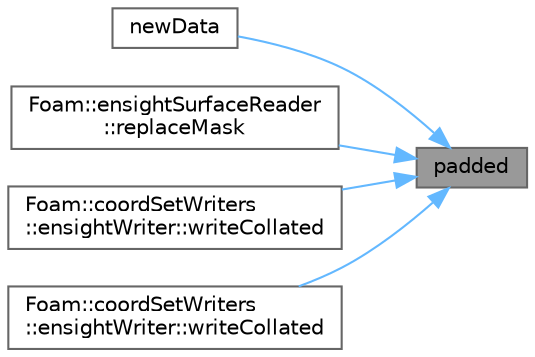 digraph "padded"
{
 // LATEX_PDF_SIZE
  bgcolor="transparent";
  edge [fontname=Helvetica,fontsize=10,labelfontname=Helvetica,labelfontsize=10];
  node [fontname=Helvetica,fontsize=10,shape=box,height=0.2,width=0.4];
  rankdir="RL";
  Node1 [id="Node000001",label="padded",height=0.2,width=0.4,color="gray40", fillcolor="grey60", style="filled", fontcolor="black",tooltip=" "];
  Node1 -> Node2 [id="edge1_Node000001_Node000002",dir="back",color="steelblue1",style="solid",tooltip=" "];
  Node2 [id="Node000002",label="newData",height=0.2,width=0.4,color="grey40", fillcolor="white", style="filled",URL="$classFoam_1_1ensightCase.html#ab7998b966c73960fc216a347e18a1e0b",tooltip=" "];
  Node1 -> Node3 [id="edge2_Node000001_Node000003",dir="back",color="steelblue1",style="solid",tooltip=" "];
  Node3 [id="Node000003",label="Foam::ensightSurfaceReader\l::replaceMask",height=0.2,width=0.4,color="grey40", fillcolor="white", style="filled",URL="$classFoam_1_1ensightSurfaceReader.html#a0b8d38eacfee3cb4bad5e5e033a2bb39",tooltip=" "];
  Node1 -> Node4 [id="edge3_Node000001_Node000004",dir="back",color="steelblue1",style="solid",tooltip=" "];
  Node4 [id="Node000004",label="Foam::coordSetWriters\l::ensightWriter::writeCollated",height=0.2,width=0.4,color="grey40", fillcolor="white", style="filled",URL="$classFoam_1_1coordSetWriters_1_1ensightWriter.html#a5468d728981ac7c63776e5d198ee5808",tooltip=" "];
  Node1 -> Node5 [id="edge4_Node000001_Node000005",dir="back",color="steelblue1",style="solid",tooltip=" "];
  Node5 [id="Node000005",label="Foam::coordSetWriters\l::ensightWriter::writeCollated",height=0.2,width=0.4,color="grey40", fillcolor="white", style="filled",URL="$classFoam_1_1coordSetWriters_1_1ensightWriter.html#aa17348155c88f95c5f05029138a5546a",tooltip=" "];
}

